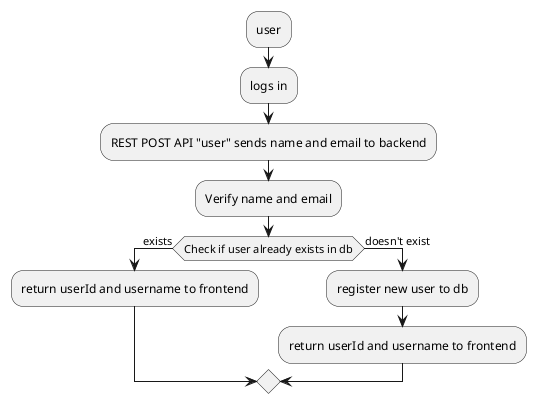 @startuml user
:user;
:logs in;
:REST POST API "user" sends name and email to backend;
:Verify name and email;
if (Check if user already exists in db) then (exists)
:return userId and username to frontend;
else (doesn't exist)
:register new user to db;
:return userId and username to frontend;
endif
@enduml